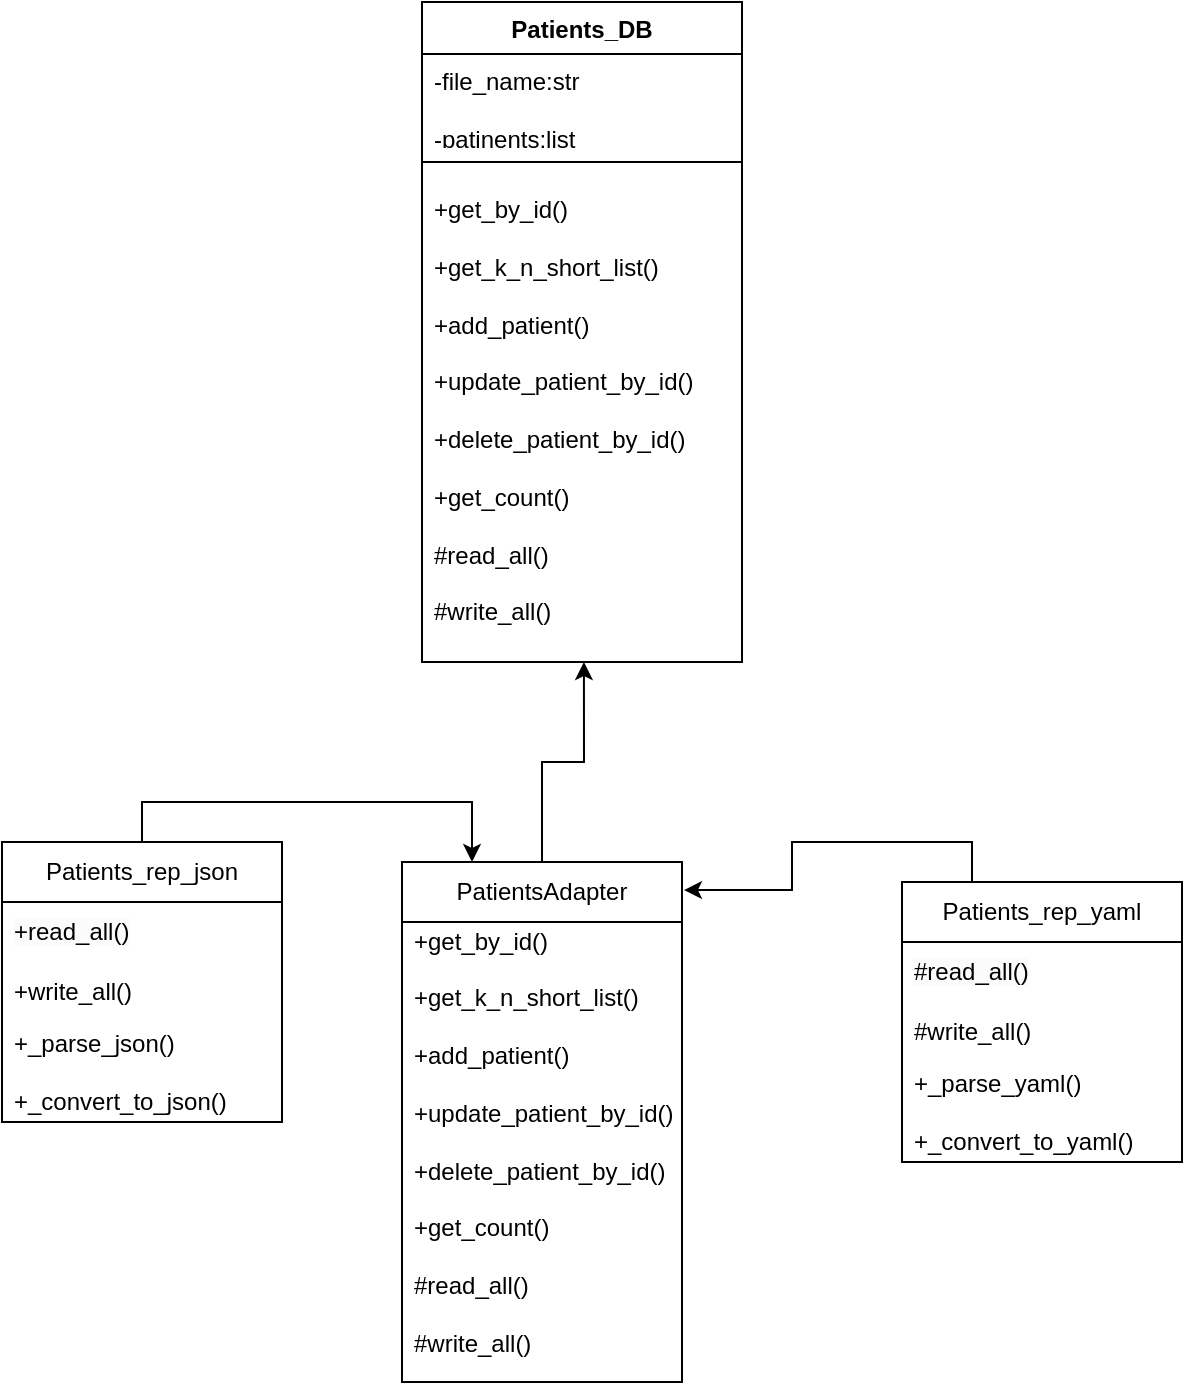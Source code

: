<mxfile version="24.7.17">
  <diagram name="Страница — 1" id="99y83AN5mPVcjdemxpYo">
    <mxGraphModel dx="879" dy="757" grid="1" gridSize="10" guides="1" tooltips="1" connect="1" arrows="1" fold="1" page="1" pageScale="1" pageWidth="827" pageHeight="1169" math="0" shadow="0">
      <root>
        <mxCell id="0" />
        <mxCell id="1" parent="0" />
        <mxCell id="V1JnyjkTont9OuqhyP9_-36" value="Patients_rep_json" style="swimlane;fontStyle=0;childLayout=stackLayout;horizontal=1;startSize=30;horizontalStack=0;resizeParent=1;resizeParentMax=0;resizeLast=0;collapsible=1;marginBottom=0;whiteSpace=wrap;html=1;" vertex="1" parent="1">
          <mxGeometry x="180" y="480" width="140" height="140" as="geometry" />
        </mxCell>
        <mxCell id="V1JnyjkTont9OuqhyP9_-37" value="&lt;span style=&quot;color: rgb(0, 0, 0); font-family: Helvetica; font-size: 12px; font-style: normal; font-variant-ligatures: normal; font-variant-caps: normal; font-weight: 400; letter-spacing: normal; orphans: 2; text-align: left; text-indent: 0px; text-transform: none; widows: 2; word-spacing: 0px; -webkit-text-stroke-width: 0px; white-space: normal; background-color: rgb(251, 251, 251); text-decoration-thickness: initial; text-decoration-style: initial; text-decoration-color: initial; display: inline !important; float: none;&quot;&gt;+read_all()&lt;/span&gt;" style="text;strokeColor=none;fillColor=none;align=left;verticalAlign=middle;spacingLeft=4;spacingRight=4;overflow=hidden;points=[[0,0.5],[1,0.5]];portConstraint=eastwest;rotatable=0;whiteSpace=wrap;html=1;" vertex="1" parent="V1JnyjkTont9OuqhyP9_-36">
          <mxGeometry y="30" width="140" height="30" as="geometry" />
        </mxCell>
        <mxCell id="V1JnyjkTont9OuqhyP9_-38" value="+write_all()" style="text;strokeColor=none;fillColor=none;align=left;verticalAlign=middle;spacingLeft=4;spacingRight=4;overflow=hidden;points=[[0,0.5],[1,0.5]];portConstraint=eastwest;rotatable=0;whiteSpace=wrap;html=1;" vertex="1" parent="V1JnyjkTont9OuqhyP9_-36">
          <mxGeometry y="60" width="140" height="30" as="geometry" />
        </mxCell>
        <mxCell id="V1JnyjkTont9OuqhyP9_-39" value="+_parse_json()&lt;div&gt;&lt;br&gt;+_convert_to_json()&lt;/div&gt;" style="text;strokeColor=none;fillColor=none;align=left;verticalAlign=middle;spacingLeft=4;spacingRight=4;overflow=hidden;points=[[0,0.5],[1,0.5]];portConstraint=eastwest;rotatable=0;whiteSpace=wrap;html=1;" vertex="1" parent="V1JnyjkTont9OuqhyP9_-36">
          <mxGeometry y="90" width="140" height="50" as="geometry" />
        </mxCell>
        <mxCell id="V1JnyjkTont9OuqhyP9_-40" value="Patients_rep_yaml" style="swimlane;fontStyle=0;childLayout=stackLayout;horizontal=1;startSize=30;horizontalStack=0;resizeParent=1;resizeParentMax=0;resizeLast=0;collapsible=1;marginBottom=0;whiteSpace=wrap;html=1;" vertex="1" parent="1">
          <mxGeometry x="630" y="500" width="140" height="140" as="geometry" />
        </mxCell>
        <mxCell id="V1JnyjkTont9OuqhyP9_-41" value="&lt;span style=&quot;color: rgb(0, 0, 0); font-family: Helvetica; font-size: 12px; font-style: normal; font-variant-ligatures: normal; font-variant-caps: normal; font-weight: 400; letter-spacing: normal; orphans: 2; text-align: left; text-indent: 0px; text-transform: none; widows: 2; word-spacing: 0px; -webkit-text-stroke-width: 0px; white-space: normal; background-color: rgb(251, 251, 251); text-decoration-thickness: initial; text-decoration-style: initial; text-decoration-color: initial; display: inline !important; float: none;&quot;&gt;#read_all()&lt;/span&gt;" style="text;strokeColor=none;fillColor=none;align=left;verticalAlign=middle;spacingLeft=4;spacingRight=4;overflow=hidden;points=[[0,0.5],[1,0.5]];portConstraint=eastwest;rotatable=0;whiteSpace=wrap;html=1;" vertex="1" parent="V1JnyjkTont9OuqhyP9_-40">
          <mxGeometry y="30" width="140" height="30" as="geometry" />
        </mxCell>
        <mxCell id="V1JnyjkTont9OuqhyP9_-42" value="#write_all()" style="text;strokeColor=none;fillColor=none;align=left;verticalAlign=middle;spacingLeft=4;spacingRight=4;overflow=hidden;points=[[0,0.5],[1,0.5]];portConstraint=eastwest;rotatable=0;whiteSpace=wrap;html=1;" vertex="1" parent="V1JnyjkTont9OuqhyP9_-40">
          <mxGeometry y="60" width="140" height="30" as="geometry" />
        </mxCell>
        <mxCell id="V1JnyjkTont9OuqhyP9_-43" value="+_parse_yaml()&lt;div&gt;&lt;br&gt;+_convert_to_yaml()&lt;/div&gt;" style="text;strokeColor=none;fillColor=none;align=left;verticalAlign=middle;spacingLeft=4;spacingRight=4;overflow=hidden;points=[[0,0.5],[1,0.5]];portConstraint=eastwest;rotatable=0;whiteSpace=wrap;html=1;" vertex="1" parent="V1JnyjkTont9OuqhyP9_-40">
          <mxGeometry y="90" width="140" height="50" as="geometry" />
        </mxCell>
        <mxCell id="V1JnyjkTont9OuqhyP9_-44" value="Patients_DB" style="swimlane;fontStyle=1;align=center;verticalAlign=top;childLayout=stackLayout;horizontal=1;startSize=26;horizontalStack=0;resizeParent=1;resizeParentMax=0;resizeLast=0;collapsible=1;marginBottom=0;whiteSpace=wrap;html=1;" vertex="1" parent="1">
          <mxGeometry x="390" y="60" width="160" height="330" as="geometry" />
        </mxCell>
        <mxCell id="V1JnyjkTont9OuqhyP9_-45" value="-file_name:str&lt;div&gt;&lt;br&gt;&lt;div&gt;-patinents:list&lt;/div&gt;&lt;/div&gt;" style="text;strokeColor=none;fillColor=none;align=left;verticalAlign=top;spacingLeft=4;spacingRight=4;overflow=hidden;rotatable=0;points=[[0,0.5],[1,0.5]];portConstraint=eastwest;whiteSpace=wrap;html=1;" vertex="1" parent="V1JnyjkTont9OuqhyP9_-44">
          <mxGeometry y="26" width="160" height="44" as="geometry" />
        </mxCell>
        <mxCell id="V1JnyjkTont9OuqhyP9_-46" value="" style="line;strokeWidth=1;fillColor=none;align=left;verticalAlign=middle;spacingTop=-1;spacingLeft=3;spacingRight=3;rotatable=0;labelPosition=right;points=[];portConstraint=eastwest;strokeColor=inherit;" vertex="1" parent="V1JnyjkTont9OuqhyP9_-44">
          <mxGeometry y="70" width="160" height="20" as="geometry" />
        </mxCell>
        <mxCell id="V1JnyjkTont9OuqhyP9_-47" value="&lt;div&gt;&lt;span style=&quot;background-color: initial;&quot;&gt;+get_by_id()&lt;/span&gt;&lt;br&gt;&lt;/div&gt;&lt;div&gt;&lt;div&gt;&lt;br&gt;&lt;/div&gt;+get_k_n_short_list()&lt;br&gt;&lt;/div&gt;&lt;div&gt;&lt;br&gt;&lt;/div&gt;+add_patient()&lt;div&gt;&lt;br&gt;&lt;/div&gt;&lt;div&gt;+update_patient_by_id()&lt;br&gt;&lt;/div&gt;&lt;div&gt;&lt;br&gt;&lt;/div&gt;&lt;div&gt;+delete_patient_by_id()&lt;br&gt;&lt;/div&gt;&lt;div&gt;&lt;br&gt;&lt;/div&gt;&lt;div&gt;+get_count()&lt;br&gt;&lt;/div&gt;&lt;div&gt;&lt;br&gt;&lt;/div&gt;&lt;div&gt;#read_all()&lt;/div&gt;&lt;div&gt;&lt;br&gt;&lt;/div&gt;&lt;div&gt;#write_all()&lt;/div&gt;&lt;div&gt;&lt;br&gt;&lt;/div&gt;" style="text;strokeColor=none;fillColor=none;align=left;verticalAlign=top;spacingLeft=4;spacingRight=4;overflow=hidden;rotatable=0;points=[[0,0.5],[1,0.5]];portConstraint=eastwest;whiteSpace=wrap;html=1;" vertex="1" parent="V1JnyjkTont9OuqhyP9_-44">
          <mxGeometry y="90" width="160" height="240" as="geometry" />
        </mxCell>
        <mxCell id="V1JnyjkTont9OuqhyP9_-48" style="edgeStyle=orthogonalEdgeStyle;rounded=0;orthogonalLoop=1;jettySize=auto;html=1;exitX=0.5;exitY=0;exitDx=0;exitDy=0;entryX=0.25;entryY=0;entryDx=0;entryDy=0;" edge="1" parent="1" source="V1JnyjkTont9OuqhyP9_-36" target="V1JnyjkTont9OuqhyP9_-49">
          <mxGeometry relative="1" as="geometry" />
        </mxCell>
        <mxCell id="V1JnyjkTont9OuqhyP9_-49" value="PatientsAdapter" style="swimlane;fontStyle=0;childLayout=stackLayout;horizontal=1;startSize=30;horizontalStack=0;resizeParent=1;resizeParentMax=0;resizeLast=0;collapsible=1;marginBottom=0;whiteSpace=wrap;html=1;" vertex="1" parent="1">
          <mxGeometry x="380" y="490" width="140" height="260" as="geometry" />
        </mxCell>
        <mxCell id="V1JnyjkTont9OuqhyP9_-50" value="&lt;div&gt;&lt;span style=&quot;background-color: initial;&quot;&gt;+get_by_id()&lt;/span&gt;&lt;br&gt;&lt;/div&gt;&lt;div&gt;&lt;div&gt;&lt;br&gt;&lt;/div&gt;+get_k_n_short_list()&lt;br&gt;&lt;/div&gt;&lt;div&gt;&lt;br&gt;&lt;/div&gt;+add_patient()&lt;div&gt;&lt;br&gt;&lt;/div&gt;&lt;div&gt;+update_patient_by_id()&lt;br&gt;&lt;/div&gt;&lt;div&gt;&lt;br&gt;&lt;/div&gt;&lt;div&gt;+delete_patient_by_id()&lt;br&gt;&lt;/div&gt;&lt;div&gt;&lt;br&gt;&lt;/div&gt;&lt;div&gt;+get_count()&lt;br&gt;&lt;/div&gt;&lt;div&gt;&lt;br&gt;&lt;/div&gt;&lt;div&gt;#read_all()&lt;/div&gt;&lt;div&gt;&lt;br&gt;&lt;/div&gt;&lt;div&gt;#write_all()&lt;/div&gt;&lt;div&gt;&lt;br&gt;&lt;/div&gt;" style="text;strokeColor=none;fillColor=none;align=left;verticalAlign=middle;spacingLeft=4;spacingRight=4;overflow=hidden;points=[[0,0.5],[1,0.5]];portConstraint=eastwest;rotatable=0;whiteSpace=wrap;html=1;" vertex="1" parent="V1JnyjkTont9OuqhyP9_-49">
          <mxGeometry y="30" width="140" height="230" as="geometry" />
        </mxCell>
        <mxCell id="V1JnyjkTont9OuqhyP9_-51" style="edgeStyle=orthogonalEdgeStyle;rounded=0;orthogonalLoop=1;jettySize=auto;html=1;exitX=0.5;exitY=0;exitDx=0;exitDy=0;entryX=0.506;entryY=1;entryDx=0;entryDy=0;entryPerimeter=0;" edge="1" parent="1" source="V1JnyjkTont9OuqhyP9_-49" target="V1JnyjkTont9OuqhyP9_-47">
          <mxGeometry relative="1" as="geometry" />
        </mxCell>
        <mxCell id="V1JnyjkTont9OuqhyP9_-52" style="edgeStyle=orthogonalEdgeStyle;rounded=0;orthogonalLoop=1;jettySize=auto;html=1;exitX=0.25;exitY=0;exitDx=0;exitDy=0;entryX=1.007;entryY=0.054;entryDx=0;entryDy=0;entryPerimeter=0;" edge="1" parent="1" source="V1JnyjkTont9OuqhyP9_-40" target="V1JnyjkTont9OuqhyP9_-49">
          <mxGeometry relative="1" as="geometry" />
        </mxCell>
      </root>
    </mxGraphModel>
  </diagram>
</mxfile>
